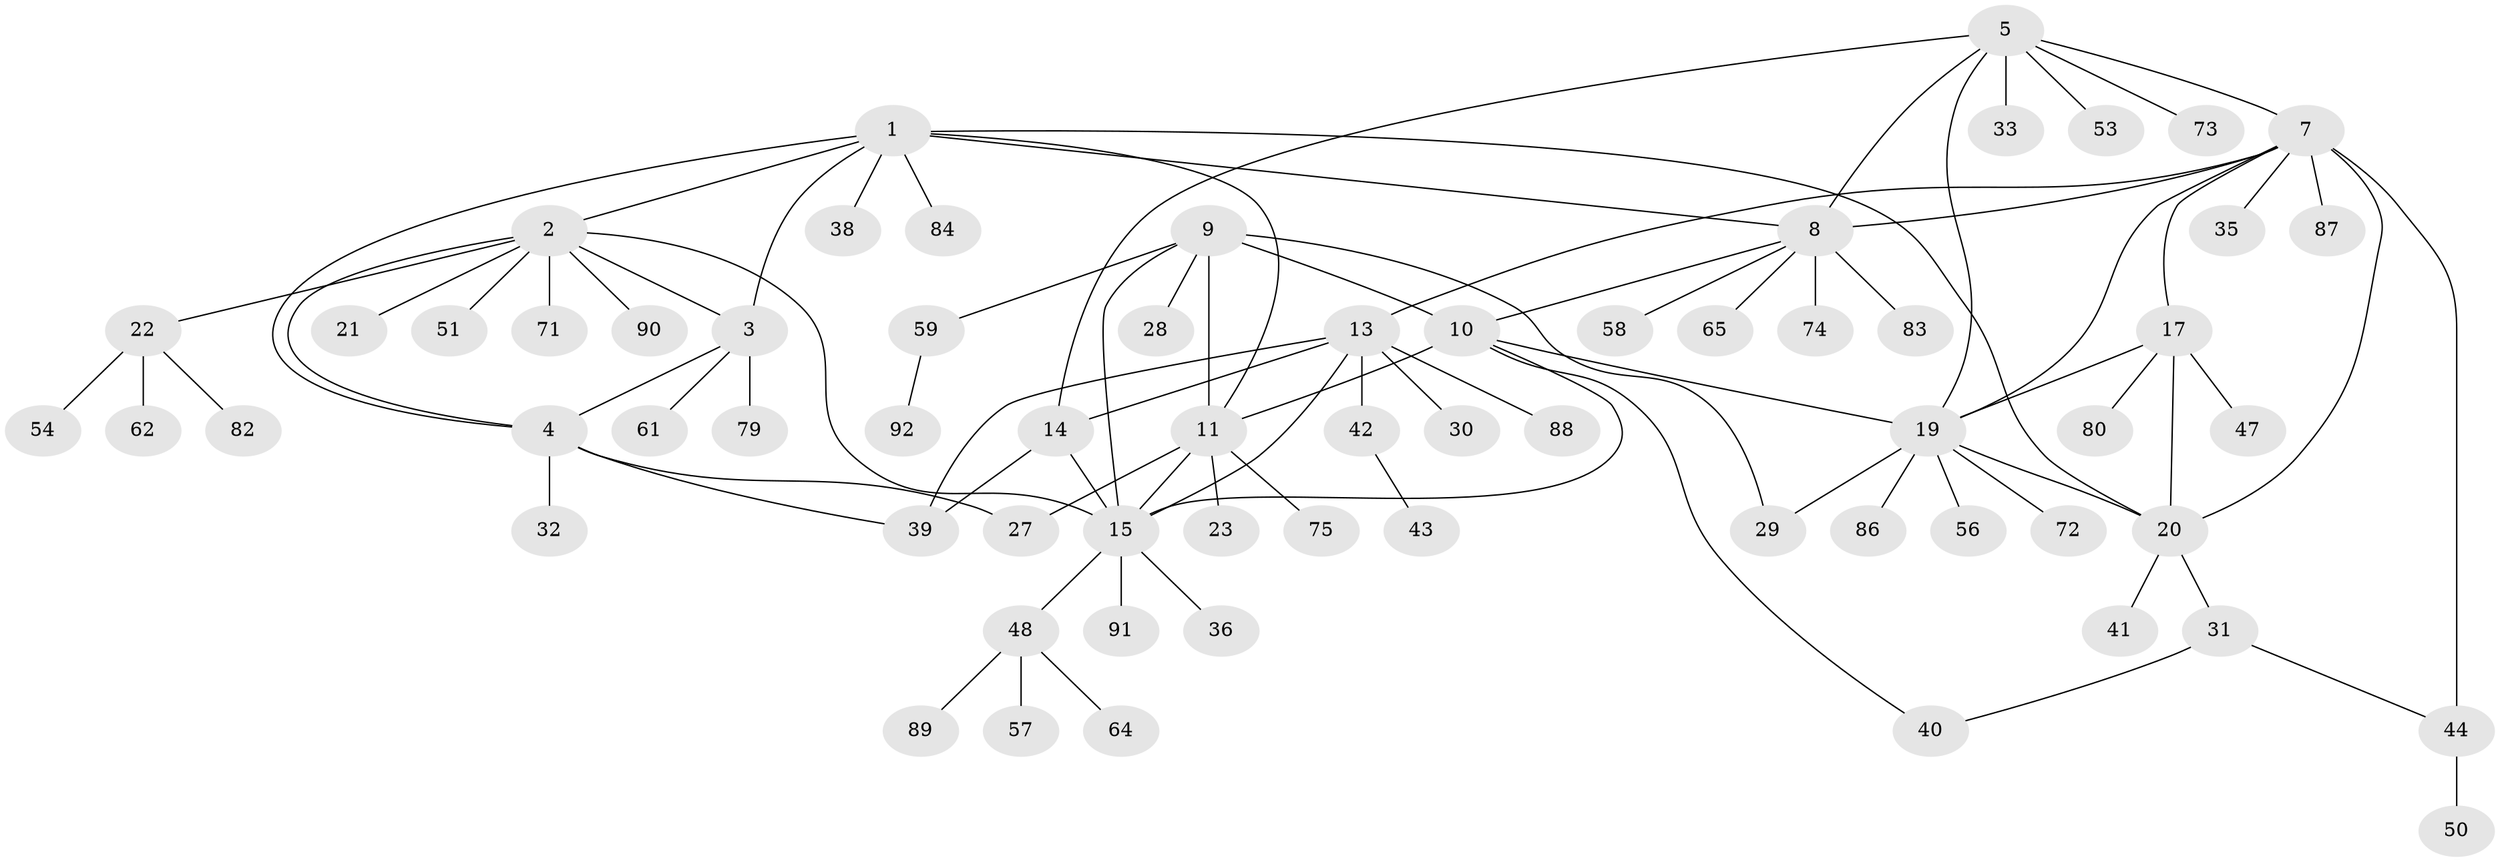 // Generated by graph-tools (version 1.1) at 2025/52/02/27/25 19:52:22]
// undirected, 66 vertices, 89 edges
graph export_dot {
graph [start="1"]
  node [color=gray90,style=filled];
  1 [super="+24"];
  2 [super="+67"];
  3 [super="+60"];
  4 [super="+25"];
  5 [super="+6"];
  7 [super="+18"];
  8 [super="+26"];
  9 [super="+12"];
  10 [super="+76"];
  11 [super="+46"];
  13 [super="+78"];
  14;
  15 [super="+16"];
  17 [super="+49"];
  19 [super="+45"];
  20;
  21;
  22 [super="+34"];
  23 [super="+55"];
  27;
  28;
  29 [super="+70"];
  30;
  31 [super="+37"];
  32;
  33;
  35;
  36;
  38;
  39 [super="+63"];
  40 [super="+77"];
  41;
  42;
  43;
  44 [super="+69"];
  47;
  48 [super="+52"];
  50 [super="+81"];
  51;
  53;
  54 [super="+66"];
  56;
  57;
  58;
  59 [super="+85"];
  61 [super="+68"];
  62;
  64;
  65;
  71;
  72;
  73;
  74;
  75;
  79;
  80;
  82;
  83;
  84;
  86;
  87;
  88;
  89;
  90;
  91;
  92;
  1 -- 2;
  1 -- 3;
  1 -- 4;
  1 -- 8;
  1 -- 11;
  1 -- 20;
  1 -- 38;
  1 -- 84;
  2 -- 3;
  2 -- 4;
  2 -- 15;
  2 -- 21;
  2 -- 22;
  2 -- 51;
  2 -- 71;
  2 -- 90;
  3 -- 4;
  3 -- 61;
  3 -- 79;
  4 -- 27;
  4 -- 32;
  4 -- 39;
  5 -- 7 [weight=2];
  5 -- 8 [weight=2];
  5 -- 33;
  5 -- 53;
  5 -- 73;
  5 -- 19;
  5 -- 14;
  7 -- 8;
  7 -- 44 [weight=2];
  7 -- 87;
  7 -- 17;
  7 -- 35;
  7 -- 19;
  7 -- 20;
  7 -- 13;
  8 -- 10;
  8 -- 58;
  8 -- 74;
  8 -- 65;
  8 -- 83;
  9 -- 10 [weight=2];
  9 -- 11 [weight=2];
  9 -- 28;
  9 -- 29;
  9 -- 59;
  9 -- 15;
  10 -- 11;
  10 -- 19;
  10 -- 40;
  10 -- 15;
  11 -- 23;
  11 -- 27;
  11 -- 75;
  11 -- 15;
  13 -- 14;
  13 -- 15 [weight=2];
  13 -- 30;
  13 -- 42;
  13 -- 88;
  13 -- 39;
  14 -- 15 [weight=2];
  14 -- 39;
  15 -- 48;
  15 -- 36;
  15 -- 91;
  17 -- 19;
  17 -- 20;
  17 -- 47;
  17 -- 80;
  19 -- 20;
  19 -- 56;
  19 -- 72;
  19 -- 86;
  19 -- 29;
  20 -- 31;
  20 -- 41;
  22 -- 62;
  22 -- 54;
  22 -- 82;
  31 -- 40;
  31 -- 44;
  42 -- 43;
  44 -- 50;
  48 -- 57;
  48 -- 64;
  48 -- 89;
  59 -- 92;
}
